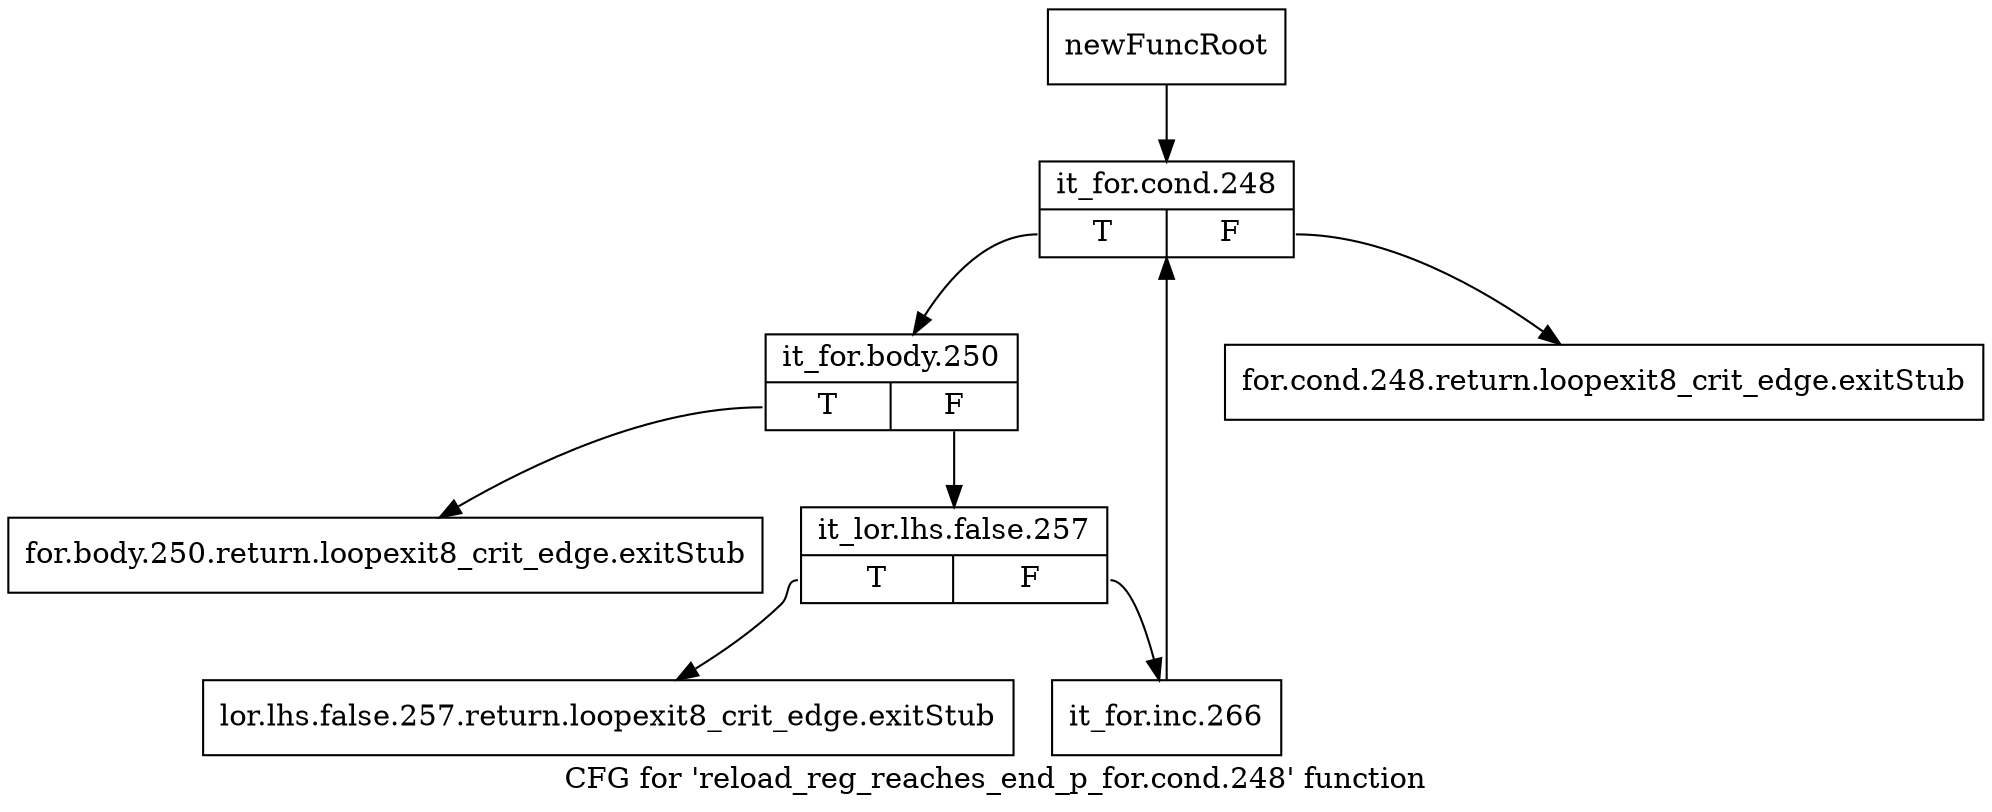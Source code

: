 digraph "CFG for 'reload_reg_reaches_end_p_for.cond.248' function" {
	label="CFG for 'reload_reg_reaches_end_p_for.cond.248' function";

	Node0xbf6da40 [shape=record,label="{newFuncRoot}"];
	Node0xbf6da40 -> Node0xbf6db80;
	Node0xbf6da90 [shape=record,label="{for.cond.248.return.loopexit8_crit_edge.exitStub}"];
	Node0xbf6dae0 [shape=record,label="{for.body.250.return.loopexit8_crit_edge.exitStub}"];
	Node0xbf6db30 [shape=record,label="{lor.lhs.false.257.return.loopexit8_crit_edge.exitStub}"];
	Node0xbf6db80 [shape=record,label="{it_for.cond.248|{<s0>T|<s1>F}}"];
	Node0xbf6db80:s0 -> Node0xbf6dbd0;
	Node0xbf6db80:s1 -> Node0xbf6da90;
	Node0xbf6dbd0 [shape=record,label="{it_for.body.250|{<s0>T|<s1>F}}"];
	Node0xbf6dbd0:s0 -> Node0xbf6dae0;
	Node0xbf6dbd0:s1 -> Node0xbf6dc20;
	Node0xbf6dc20 [shape=record,label="{it_lor.lhs.false.257|{<s0>T|<s1>F}}"];
	Node0xbf6dc20:s0 -> Node0xbf6db30;
	Node0xbf6dc20:s1 -> Node0xbf6dc70;
	Node0xbf6dc70 [shape=record,label="{it_for.inc.266}"];
	Node0xbf6dc70 -> Node0xbf6db80;
}
